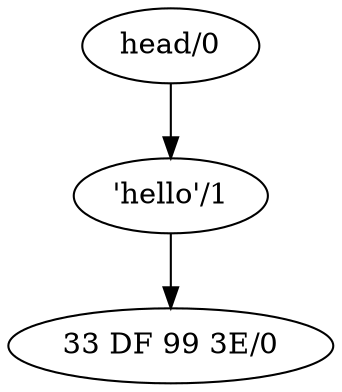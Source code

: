     digraph graphname {
        //rankdir=LR;  // Rank Direction Left to Right

        nodesep=1.0 // increases the separation between nodes
        edge [];
        //splines = true;

        n_000[label="head/0"];
n_001[label="'hello'/1"];
n_002[label="33 DF 99 3E/0"];
        n_000 -> n_001
n_001 -> n_002
    }
    